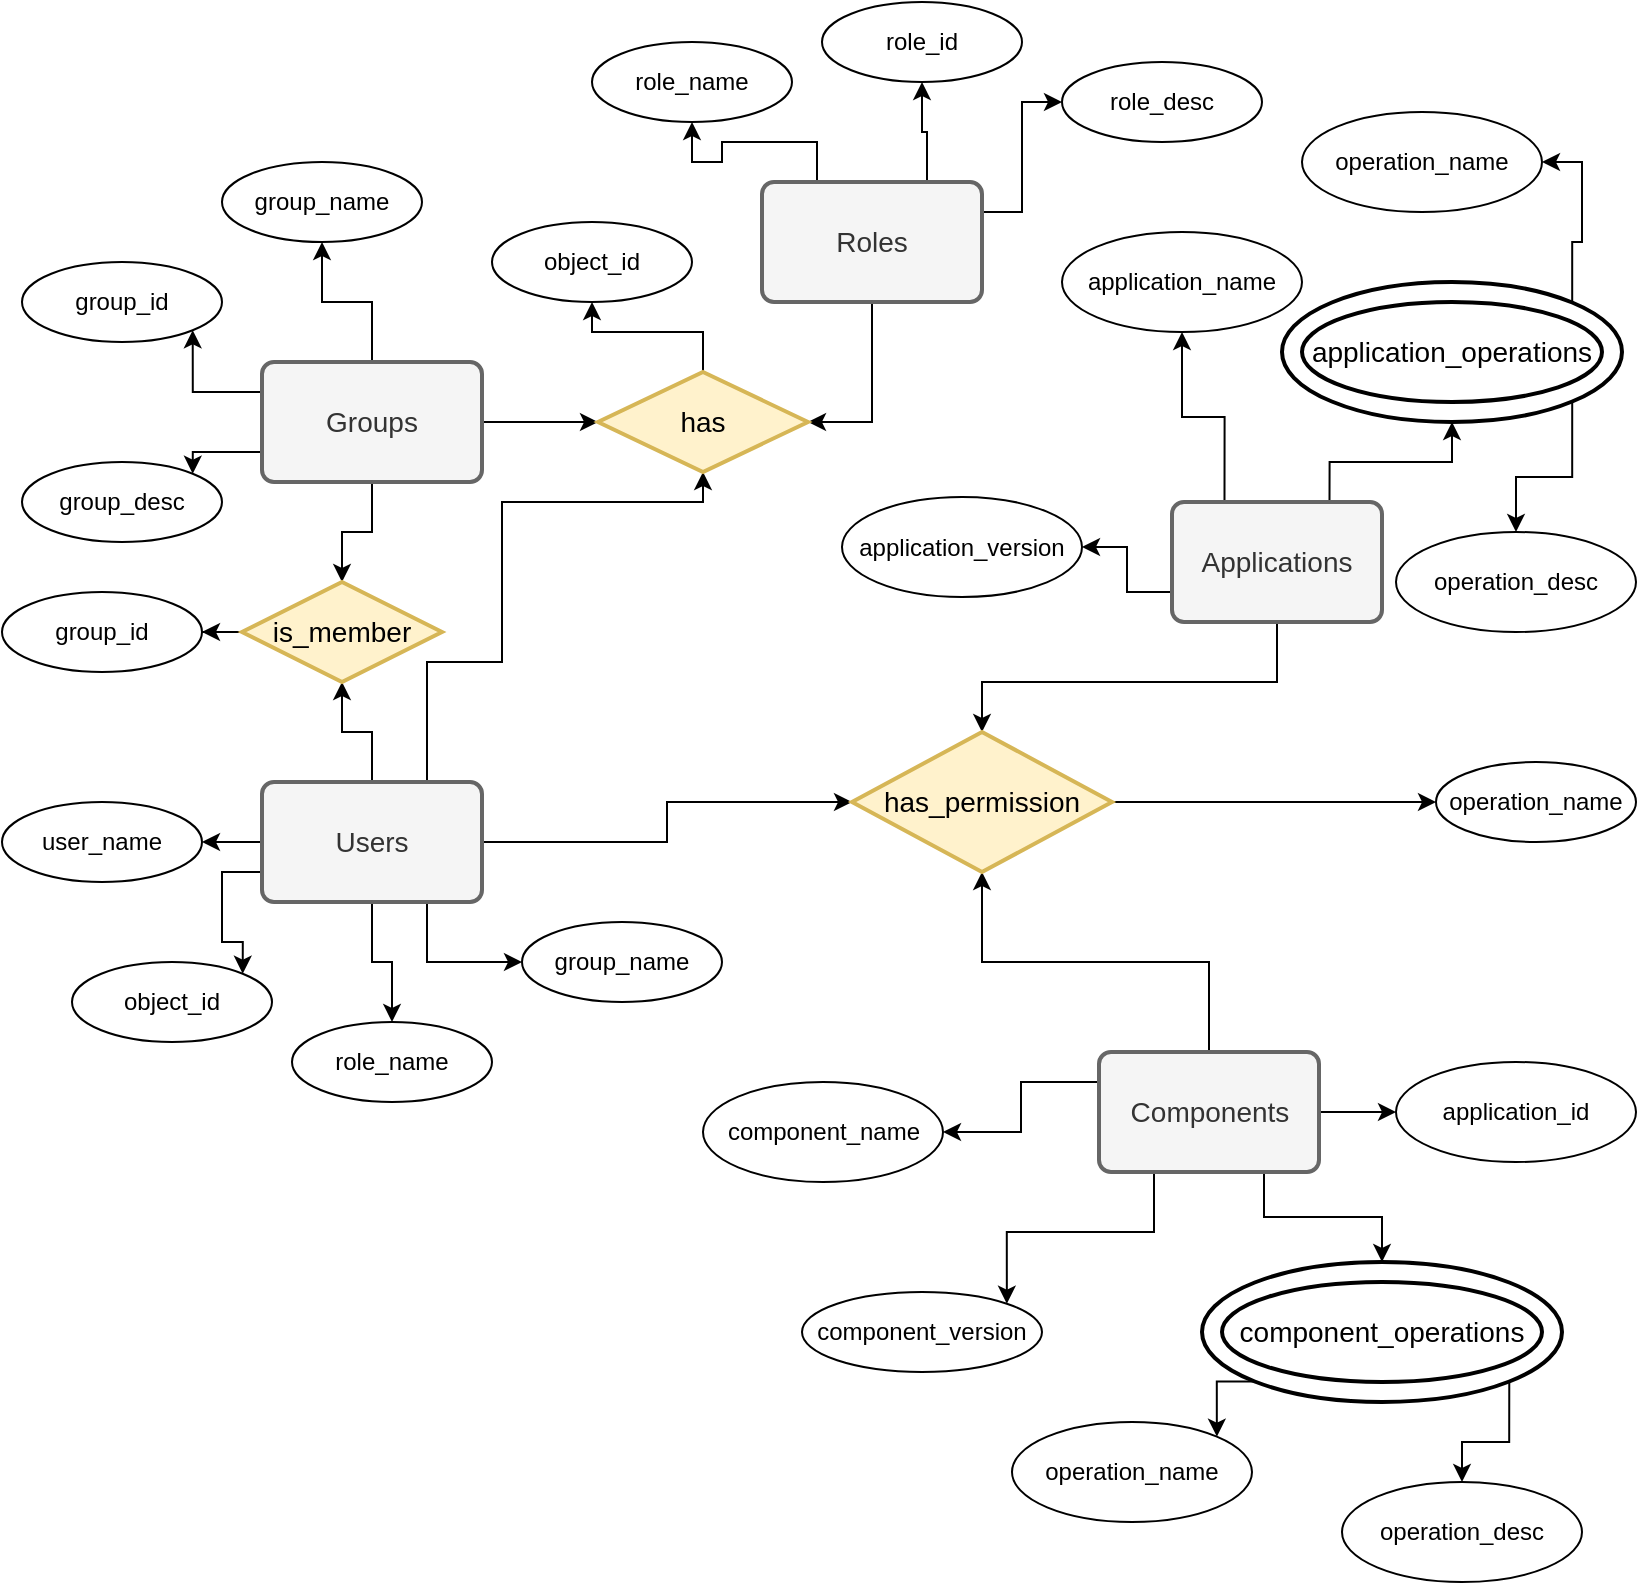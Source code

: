 <mxfile version="10.6.7" type="github"><diagram id="55WPMz2H20UcmwC9ZWeJ" name="Page-1"><mxGraphModel dx="1394" dy="796" grid="1" gridSize="10" guides="1" tooltips="1" connect="1" arrows="1" fold="1" page="1" pageScale="1" pageWidth="827" pageHeight="1169" math="0" shadow="0"><root><mxCell id="0"/><mxCell id="1" parent="0"/><mxCell id="7tPJaizjcjkGJEkL_nSI-25" style="edgeStyle=orthogonalEdgeStyle;rounded=0;orthogonalLoop=1;jettySize=auto;html=1;exitX=0.5;exitY=0;exitDx=0;exitDy=0;" edge="1" parent="1" source="7tPJaizjcjkGJEkL_nSI-2" target="7tPJaizjcjkGJEkL_nSI-11"><mxGeometry relative="1" as="geometry"/></mxCell><mxCell id="7tPJaizjcjkGJEkL_nSI-26" style="edgeStyle=orthogonalEdgeStyle;rounded=0;orthogonalLoop=1;jettySize=auto;html=1;exitX=0;exitY=0.25;exitDx=0;exitDy=0;entryX=1;entryY=1;entryDx=0;entryDy=0;" edge="1" parent="1" source="7tPJaizjcjkGJEkL_nSI-2" target="7tPJaizjcjkGJEkL_nSI-12"><mxGeometry relative="1" as="geometry"/></mxCell><mxCell id="7tPJaizjcjkGJEkL_nSI-27" style="edgeStyle=orthogonalEdgeStyle;rounded=0;orthogonalLoop=1;jettySize=auto;html=1;exitX=0;exitY=0.75;exitDx=0;exitDy=0;entryX=1;entryY=0;entryDx=0;entryDy=0;" edge="1" parent="1" source="7tPJaizjcjkGJEkL_nSI-2" target="7tPJaizjcjkGJEkL_nSI-13"><mxGeometry relative="1" as="geometry"/></mxCell><mxCell id="7tPJaizjcjkGJEkL_nSI-36" style="edgeStyle=orthogonalEdgeStyle;rounded=0;orthogonalLoop=1;jettySize=auto;html=1;entryX=0;entryY=0.5;entryDx=0;entryDy=0;" edge="1" parent="1" source="7tPJaizjcjkGJEkL_nSI-2" target="7tPJaizjcjkGJEkL_nSI-29"><mxGeometry relative="1" as="geometry"/></mxCell><mxCell id="7tPJaizjcjkGJEkL_nSI-39" style="edgeStyle=orthogonalEdgeStyle;rounded=0;orthogonalLoop=1;jettySize=auto;html=1;entryX=0.5;entryY=0;entryDx=0;entryDy=0;" edge="1" parent="1" source="7tPJaizjcjkGJEkL_nSI-2" target="7tPJaizjcjkGJEkL_nSI-28"><mxGeometry relative="1" as="geometry"/></mxCell><mxCell id="7tPJaizjcjkGJEkL_nSI-2" value="Groups" style="strokeWidth=2;rounded=1;arcSize=10;whiteSpace=wrap;html=1;align=center;fontSize=14;fillColor=#f5f5f5;strokeColor=#666666;fontColor=#333333;" vertex="1" parent="1"><mxGeometry x="140" y="210" width="110" height="60" as="geometry"/></mxCell><mxCell id="7tPJaizjcjkGJEkL_nSI-21" style="edgeStyle=orthogonalEdgeStyle;rounded=0;orthogonalLoop=1;jettySize=auto;html=1;exitX=0.25;exitY=0;exitDx=0;exitDy=0;entryX=0.5;entryY=1;entryDx=0;entryDy=0;" edge="1" parent="1" source="7tPJaizjcjkGJEkL_nSI-3" target="7tPJaizjcjkGJEkL_nSI-15"><mxGeometry relative="1" as="geometry"><mxPoint x="418" y="90" as="targetPoint"/></mxGeometry></mxCell><mxCell id="7tPJaizjcjkGJEkL_nSI-23" style="edgeStyle=orthogonalEdgeStyle;rounded=0;orthogonalLoop=1;jettySize=auto;html=1;exitX=0.75;exitY=0;exitDx=0;exitDy=0;entryX=0.5;entryY=1;entryDx=0;entryDy=0;" edge="1" parent="1" source="7tPJaizjcjkGJEkL_nSI-3" target="7tPJaizjcjkGJEkL_nSI-16"><mxGeometry relative="1" as="geometry"/></mxCell><mxCell id="7tPJaizjcjkGJEkL_nSI-24" style="edgeStyle=orthogonalEdgeStyle;rounded=0;orthogonalLoop=1;jettySize=auto;html=1;exitX=1;exitY=0.25;exitDx=0;exitDy=0;entryX=0;entryY=0.5;entryDx=0;entryDy=0;" edge="1" parent="1" source="7tPJaizjcjkGJEkL_nSI-3" target="7tPJaizjcjkGJEkL_nSI-17"><mxGeometry relative="1" as="geometry"/></mxCell><mxCell id="7tPJaizjcjkGJEkL_nSI-37" style="edgeStyle=orthogonalEdgeStyle;rounded=0;orthogonalLoop=1;jettySize=auto;html=1;entryX=1;entryY=0.5;entryDx=0;entryDy=0;" edge="1" parent="1" source="7tPJaizjcjkGJEkL_nSI-3" target="7tPJaizjcjkGJEkL_nSI-29"><mxGeometry relative="1" as="geometry"/></mxCell><mxCell id="7tPJaizjcjkGJEkL_nSI-3" value="Roles" style="strokeWidth=2;rounded=1;arcSize=10;whiteSpace=wrap;html=1;align=center;fontSize=14;fillColor=#f5f5f5;strokeColor=#666666;fontColor=#333333;" vertex="1" parent="1"><mxGeometry x="390" y="120" width="110" height="60" as="geometry"/></mxCell><mxCell id="7tPJaizjcjkGJEkL_nSI-38" style="edgeStyle=orthogonalEdgeStyle;rounded=0;orthogonalLoop=1;jettySize=auto;html=1;" edge="1" parent="1" source="7tPJaizjcjkGJEkL_nSI-4" target="7tPJaizjcjkGJEkL_nSI-28"><mxGeometry relative="1" as="geometry"/></mxCell><mxCell id="7tPJaizjcjkGJEkL_nSI-42" style="edgeStyle=orthogonalEdgeStyle;rounded=0;orthogonalLoop=1;jettySize=auto;html=1;entryX=1;entryY=0.5;entryDx=0;entryDy=0;" edge="1" parent="1" source="7tPJaizjcjkGJEkL_nSI-4" target="7tPJaizjcjkGJEkL_nSI-40"><mxGeometry relative="1" as="geometry"/></mxCell><mxCell id="7tPJaizjcjkGJEkL_nSI-44" style="edgeStyle=orthogonalEdgeStyle;rounded=0;orthogonalLoop=1;jettySize=auto;html=1;exitX=0;exitY=0.75;exitDx=0;exitDy=0;entryX=1;entryY=0;entryDx=0;entryDy=0;" edge="1" parent="1" source="7tPJaizjcjkGJEkL_nSI-4" target="7tPJaizjcjkGJEkL_nSI-43"><mxGeometry relative="1" as="geometry"/></mxCell><mxCell id="7tPJaizjcjkGJEkL_nSI-49" style="edgeStyle=orthogonalEdgeStyle;rounded=0;orthogonalLoop=1;jettySize=auto;html=1;" edge="1" parent="1" source="7tPJaizjcjkGJEkL_nSI-4" target="7tPJaizjcjkGJEkL_nSI-47"><mxGeometry relative="1" as="geometry"/></mxCell><mxCell id="7tPJaizjcjkGJEkL_nSI-50" style="edgeStyle=orthogonalEdgeStyle;rounded=0;orthogonalLoop=1;jettySize=auto;html=1;exitX=0.75;exitY=1;exitDx=0;exitDy=0;entryX=0;entryY=0.5;entryDx=0;entryDy=0;" edge="1" parent="1" source="7tPJaizjcjkGJEkL_nSI-4" target="7tPJaizjcjkGJEkL_nSI-48"><mxGeometry relative="1" as="geometry"/></mxCell><mxCell id="7tPJaizjcjkGJEkL_nSI-86" style="edgeStyle=orthogonalEdgeStyle;rounded=0;orthogonalLoop=1;jettySize=auto;html=1;exitX=0.75;exitY=0;exitDx=0;exitDy=0;entryX=0.5;entryY=1;entryDx=0;entryDy=0;" edge="1" parent="1" source="7tPJaizjcjkGJEkL_nSI-4" target="7tPJaizjcjkGJEkL_nSI-29"><mxGeometry relative="1" as="geometry"><Array as="points"><mxPoint x="223" y="360"/><mxPoint x="260" y="360"/><mxPoint x="260" y="280"/><mxPoint x="361" y="280"/></Array></mxGeometry></mxCell><mxCell id="7tPJaizjcjkGJEkL_nSI-91" style="edgeStyle=orthogonalEdgeStyle;rounded=0;orthogonalLoop=1;jettySize=auto;html=1;entryX=0;entryY=0.5;entryDx=0;entryDy=0;" edge="1" parent="1" source="7tPJaizjcjkGJEkL_nSI-4" target="7tPJaizjcjkGJEkL_nSI-54"><mxGeometry relative="1" as="geometry"/></mxCell><mxCell id="7tPJaizjcjkGJEkL_nSI-4" value="Users" style="strokeWidth=2;rounded=1;arcSize=10;whiteSpace=wrap;html=1;align=center;fontSize=14;fillColor=#f5f5f5;strokeColor=#666666;fontColor=#333333;" vertex="1" parent="1"><mxGeometry x="140" y="420" width="110" height="60" as="geometry"/></mxCell><mxCell id="7tPJaizjcjkGJEkL_nSI-66" style="edgeStyle=orthogonalEdgeStyle;rounded=0;orthogonalLoop=1;jettySize=auto;html=1;exitX=0;exitY=0.25;exitDx=0;exitDy=0;entryX=1;entryY=0.5;entryDx=0;entryDy=0;" edge="1" parent="1" source="7tPJaizjcjkGJEkL_nSI-6" target="7tPJaizjcjkGJEkL_nSI-58"><mxGeometry relative="1" as="geometry"/></mxCell><mxCell id="7tPJaizjcjkGJEkL_nSI-69" style="edgeStyle=orthogonalEdgeStyle;rounded=0;orthogonalLoop=1;jettySize=auto;html=1;exitX=1;exitY=0.5;exitDx=0;exitDy=0;entryX=0;entryY=0.5;entryDx=0;entryDy=0;" edge="1" parent="1" source="7tPJaizjcjkGJEkL_nSI-6" target="7tPJaizjcjkGJEkL_nSI-68"><mxGeometry relative="1" as="geometry"/></mxCell><mxCell id="7tPJaizjcjkGJEkL_nSI-70" style="edgeStyle=orthogonalEdgeStyle;rounded=0;orthogonalLoop=1;jettySize=auto;html=1;exitX=0.25;exitY=1;exitDx=0;exitDy=0;entryX=1;entryY=0;entryDx=0;entryDy=0;" edge="1" parent="1" source="7tPJaizjcjkGJEkL_nSI-6" target="7tPJaizjcjkGJEkL_nSI-59"><mxGeometry relative="1" as="geometry"/></mxCell><mxCell id="7tPJaizjcjkGJEkL_nSI-71" style="edgeStyle=orthogonalEdgeStyle;rounded=0;orthogonalLoop=1;jettySize=auto;html=1;exitX=0.75;exitY=1;exitDx=0;exitDy=0;entryX=0.5;entryY=0;entryDx=0;entryDy=0;" edge="1" parent="1" source="7tPJaizjcjkGJEkL_nSI-6" target="7tPJaizjcjkGJEkL_nSI-61"><mxGeometry relative="1" as="geometry"/></mxCell><mxCell id="7tPJaizjcjkGJEkL_nSI-72" style="edgeStyle=orthogonalEdgeStyle;rounded=0;orthogonalLoop=1;jettySize=auto;html=1;exitX=0.5;exitY=0;exitDx=0;exitDy=0;entryX=0.5;entryY=1;entryDx=0;entryDy=0;" edge="1" parent="1" source="7tPJaizjcjkGJEkL_nSI-6" target="7tPJaizjcjkGJEkL_nSI-54"><mxGeometry relative="1" as="geometry"/></mxCell><mxCell id="7tPJaizjcjkGJEkL_nSI-6" value="Components" style="strokeWidth=2;rounded=1;arcSize=10;whiteSpace=wrap;html=1;align=center;fontSize=14;fillColor=#f5f5f5;strokeColor=#666666;fontColor=#333333;" vertex="1" parent="1"><mxGeometry x="558.5" y="555" width="110" height="60" as="geometry"/></mxCell><mxCell id="7tPJaizjcjkGJEkL_nSI-74" style="edgeStyle=orthogonalEdgeStyle;rounded=0;orthogonalLoop=1;jettySize=auto;html=1;exitX=0.25;exitY=0;exitDx=0;exitDy=0;entryX=0.5;entryY=1;entryDx=0;entryDy=0;" edge="1" parent="1" source="7tPJaizjcjkGJEkL_nSI-7" target="7tPJaizjcjkGJEkL_nSI-73"><mxGeometry relative="1" as="geometry"/></mxCell><mxCell id="7tPJaizjcjkGJEkL_nSI-77" style="edgeStyle=orthogonalEdgeStyle;rounded=0;orthogonalLoop=1;jettySize=auto;html=1;exitX=0;exitY=0.75;exitDx=0;exitDy=0;entryX=1;entryY=0.5;entryDx=0;entryDy=0;" edge="1" parent="1" source="7tPJaizjcjkGJEkL_nSI-7" target="7tPJaizjcjkGJEkL_nSI-75"><mxGeometry relative="1" as="geometry"/></mxCell><mxCell id="7tPJaizjcjkGJEkL_nSI-79" style="edgeStyle=orthogonalEdgeStyle;rounded=0;orthogonalLoop=1;jettySize=auto;html=1;exitX=0.75;exitY=0;exitDx=0;exitDy=0;entryX=0.5;entryY=1;entryDx=0;entryDy=0;" edge="1" parent="1" source="7tPJaizjcjkGJEkL_nSI-7" target="7tPJaizjcjkGJEkL_nSI-78"><mxGeometry relative="1" as="geometry"/></mxCell><mxCell id="7tPJaizjcjkGJEkL_nSI-85" style="edgeStyle=orthogonalEdgeStyle;rounded=0;orthogonalLoop=1;jettySize=auto;html=1;entryX=0.5;entryY=0;entryDx=0;entryDy=0;exitX=0.5;exitY=1;exitDx=0;exitDy=0;" edge="1" parent="1" source="7tPJaizjcjkGJEkL_nSI-7" target="7tPJaizjcjkGJEkL_nSI-54"><mxGeometry relative="1" as="geometry"><Array as="points"><mxPoint x="648" y="370"/><mxPoint x="500" y="370"/></Array></mxGeometry></mxCell><mxCell id="7tPJaizjcjkGJEkL_nSI-7" value="Applications" style="strokeWidth=2;rounded=1;arcSize=10;whiteSpace=wrap;html=1;align=center;fontSize=14;fillColor=#f5f5f5;strokeColor=#666666;fontColor=#333333;" vertex="1" parent="1"><mxGeometry x="595" y="280" width="105" height="60" as="geometry"/></mxCell><mxCell id="7tPJaizjcjkGJEkL_nSI-11" value="group_name" style="ellipse;whiteSpace=wrap;html=1;" vertex="1" parent="1"><mxGeometry x="120" y="110" width="100" height="40" as="geometry"/></mxCell><mxCell id="7tPJaizjcjkGJEkL_nSI-12" value="group_id" style="ellipse;whiteSpace=wrap;html=1;" vertex="1" parent="1"><mxGeometry x="20" y="160" width="100" height="40" as="geometry"/></mxCell><mxCell id="7tPJaizjcjkGJEkL_nSI-13" value="group_desc" style="ellipse;whiteSpace=wrap;html=1;" vertex="1" parent="1"><mxGeometry x="20" y="260" width="100" height="40" as="geometry"/></mxCell><mxCell id="7tPJaizjcjkGJEkL_nSI-15" value="role_name" style="ellipse;whiteSpace=wrap;html=1;" vertex="1" parent="1"><mxGeometry x="305" y="50" width="100" height="40" as="geometry"/></mxCell><mxCell id="7tPJaizjcjkGJEkL_nSI-16" value="role_id" style="ellipse;whiteSpace=wrap;html=1;" vertex="1" parent="1"><mxGeometry x="420" y="30" width="100" height="40" as="geometry"/></mxCell><mxCell id="7tPJaizjcjkGJEkL_nSI-17" value="role_desc" style="ellipse;whiteSpace=wrap;html=1;" vertex="1" parent="1"><mxGeometry x="540" y="60" width="100" height="40" as="geometry"/></mxCell><mxCell id="7tPJaizjcjkGJEkL_nSI-52" style="edgeStyle=orthogonalEdgeStyle;rounded=0;orthogonalLoop=1;jettySize=auto;html=1;entryX=1;entryY=0.5;entryDx=0;entryDy=0;" edge="1" parent="1" source="7tPJaizjcjkGJEkL_nSI-28" target="7tPJaizjcjkGJEkL_nSI-51"><mxGeometry relative="1" as="geometry"/></mxCell><mxCell id="7tPJaizjcjkGJEkL_nSI-28" value="is_member" style="shape=rhombus;strokeWidth=2;fontSize=17;perimeter=rhombusPerimeter;whiteSpace=wrap;html=1;align=center;fontSize=14;fillColor=#fff2cc;strokeColor=#d6b656;" vertex="1" parent="1"><mxGeometry x="130" y="320" width="100" height="50" as="geometry"/></mxCell><mxCell id="7tPJaizjcjkGJEkL_nSI-46" style="edgeStyle=orthogonalEdgeStyle;rounded=0;orthogonalLoop=1;jettySize=auto;html=1;exitX=0.5;exitY=0;exitDx=0;exitDy=0;" edge="1" parent="1" source="7tPJaizjcjkGJEkL_nSI-29" target="7tPJaizjcjkGJEkL_nSI-45"><mxGeometry relative="1" as="geometry"/></mxCell><mxCell id="7tPJaizjcjkGJEkL_nSI-29" value="has" style="shape=rhombus;strokeWidth=2;fontSize=17;perimeter=rhombusPerimeter;whiteSpace=wrap;html=1;align=center;fontSize=14;fillColor=#fff2cc;strokeColor=#d6b656;" vertex="1" parent="1"><mxGeometry x="308" y="215" width="105" height="50" as="geometry"/></mxCell><mxCell id="7tPJaizjcjkGJEkL_nSI-40" value="user_name" style="ellipse;whiteSpace=wrap;html=1;" vertex="1" parent="1"><mxGeometry x="10" y="430" width="100" height="40" as="geometry"/></mxCell><mxCell id="7tPJaizjcjkGJEkL_nSI-43" value="object_id" style="ellipse;whiteSpace=wrap;html=1;" vertex="1" parent="1"><mxGeometry x="45" y="510" width="100" height="40" as="geometry"/></mxCell><mxCell id="7tPJaizjcjkGJEkL_nSI-45" value="object_id" style="ellipse;whiteSpace=wrap;html=1;" vertex="1" parent="1"><mxGeometry x="255" y="140" width="100" height="40" as="geometry"/></mxCell><mxCell id="7tPJaizjcjkGJEkL_nSI-47" value="role_name" style="ellipse;whiteSpace=wrap;html=1;" vertex="1" parent="1"><mxGeometry x="155" y="540" width="100" height="40" as="geometry"/></mxCell><mxCell id="7tPJaizjcjkGJEkL_nSI-48" value="group_name" style="ellipse;whiteSpace=wrap;html=1;" vertex="1" parent="1"><mxGeometry x="270" y="490" width="100" height="40" as="geometry"/></mxCell><mxCell id="7tPJaizjcjkGJEkL_nSI-51" value="group_id" style="ellipse;whiteSpace=wrap;html=1;" vertex="1" parent="1"><mxGeometry x="10" y="325" width="100" height="40" as="geometry"/></mxCell><mxCell id="7tPJaizjcjkGJEkL_nSI-53" value="operation_name" style="ellipse;whiteSpace=wrap;html=1;" vertex="1" parent="1"><mxGeometry x="727" y="410" width="100" height="40" as="geometry"/></mxCell><mxCell id="7tPJaizjcjkGJEkL_nSI-90" style="edgeStyle=orthogonalEdgeStyle;rounded=0;orthogonalLoop=1;jettySize=auto;html=1;entryX=0;entryY=0.5;entryDx=0;entryDy=0;" edge="1" parent="1" source="7tPJaizjcjkGJEkL_nSI-54" target="7tPJaizjcjkGJEkL_nSI-53"><mxGeometry relative="1" as="geometry"/></mxCell><mxCell id="7tPJaizjcjkGJEkL_nSI-54" value="has_permission" style="shape=rhombus;strokeWidth=2;fontSize=17;perimeter=rhombusPerimeter;whiteSpace=wrap;html=1;align=center;fontSize=14;fillColor=#fff2cc;strokeColor=#d6b656;" vertex="1" parent="1"><mxGeometry x="435" y="395" width="130" height="70" as="geometry"/></mxCell><mxCell id="7tPJaizjcjkGJEkL_nSI-58" value="component_name" style="ellipse;whiteSpace=wrap;html=1;" vertex="1" parent="1"><mxGeometry x="360.5" y="570" width="120" height="50" as="geometry"/></mxCell><mxCell id="7tPJaizjcjkGJEkL_nSI-59" value="component_version" style="ellipse;whiteSpace=wrap;html=1;" vertex="1" parent="1"><mxGeometry x="410" y="675" width="120" height="40" as="geometry"/></mxCell><mxCell id="7tPJaizjcjkGJEkL_nSI-64" style="edgeStyle=orthogonalEdgeStyle;rounded=0;orthogonalLoop=1;jettySize=auto;html=1;exitX=0;exitY=1;exitDx=0;exitDy=0;entryX=1;entryY=0;entryDx=0;entryDy=0;" edge="1" parent="1" source="7tPJaizjcjkGJEkL_nSI-61" target="7tPJaizjcjkGJEkL_nSI-62"><mxGeometry relative="1" as="geometry"/></mxCell><mxCell id="7tPJaizjcjkGJEkL_nSI-65" style="edgeStyle=orthogonalEdgeStyle;rounded=0;orthogonalLoop=1;jettySize=auto;html=1;exitX=1;exitY=1;exitDx=0;exitDy=0;entryX=0.5;entryY=0;entryDx=0;entryDy=0;" edge="1" parent="1" source="7tPJaizjcjkGJEkL_nSI-61" target="7tPJaizjcjkGJEkL_nSI-63"><mxGeometry relative="1" as="geometry"/></mxCell><mxCell id="7tPJaizjcjkGJEkL_nSI-61" value="component_operations" style="ellipse;shape=doubleEllipse;margin=10;strokeWidth=2;fontSize=14;whiteSpace=wrap;html=1;align=center;" vertex="1" parent="1"><mxGeometry x="610" y="660" width="180" height="70" as="geometry"/></mxCell><mxCell id="7tPJaizjcjkGJEkL_nSI-62" value="operation_name" style="ellipse;whiteSpace=wrap;html=1;" vertex="1" parent="1"><mxGeometry x="515" y="740" width="120" height="50" as="geometry"/></mxCell><mxCell id="7tPJaizjcjkGJEkL_nSI-63" value="operation_desc" style="ellipse;whiteSpace=wrap;html=1;" vertex="1" parent="1"><mxGeometry x="680" y="770" width="120" height="50" as="geometry"/></mxCell><mxCell id="7tPJaizjcjkGJEkL_nSI-68" value="application_id" style="ellipse;whiteSpace=wrap;html=1;" vertex="1" parent="1"><mxGeometry x="707" y="560" width="120" height="50" as="geometry"/></mxCell><mxCell id="7tPJaizjcjkGJEkL_nSI-73" value="application_name" style="ellipse;whiteSpace=wrap;html=1;" vertex="1" parent="1"><mxGeometry x="540" y="145" width="120" height="50" as="geometry"/></mxCell><mxCell id="7tPJaizjcjkGJEkL_nSI-75" value="application_version" style="ellipse;whiteSpace=wrap;html=1;" vertex="1" parent="1"><mxGeometry x="430" y="277.5" width="120" height="50" as="geometry"/></mxCell><mxCell id="7tPJaizjcjkGJEkL_nSI-83" style="edgeStyle=orthogonalEdgeStyle;rounded=0;orthogonalLoop=1;jettySize=auto;html=1;exitX=1;exitY=1;exitDx=0;exitDy=0;entryX=0.5;entryY=0;entryDx=0;entryDy=0;" edge="1" parent="1" source="7tPJaizjcjkGJEkL_nSI-78" target="7tPJaizjcjkGJEkL_nSI-81"><mxGeometry relative="1" as="geometry"/></mxCell><mxCell id="7tPJaizjcjkGJEkL_nSI-84" style="edgeStyle=orthogonalEdgeStyle;rounded=0;orthogonalLoop=1;jettySize=auto;html=1;exitX=1;exitY=0;exitDx=0;exitDy=0;entryX=1;entryY=0.5;entryDx=0;entryDy=0;" edge="1" parent="1" source="7tPJaizjcjkGJEkL_nSI-78" target="7tPJaizjcjkGJEkL_nSI-80"><mxGeometry relative="1" as="geometry"/></mxCell><mxCell id="7tPJaizjcjkGJEkL_nSI-78" value="application_operations" style="ellipse;shape=doubleEllipse;margin=10;strokeWidth=2;fontSize=14;whiteSpace=wrap;html=1;align=center;" vertex="1" parent="1"><mxGeometry x="650" y="170" width="170" height="70" as="geometry"/></mxCell><mxCell id="7tPJaizjcjkGJEkL_nSI-80" value="operation_name" style="ellipse;whiteSpace=wrap;html=1;" vertex="1" parent="1"><mxGeometry x="660" y="85" width="120" height="50" as="geometry"/></mxCell><mxCell id="7tPJaizjcjkGJEkL_nSI-81" value="operation_desc" style="ellipse;whiteSpace=wrap;html=1;" vertex="1" parent="1"><mxGeometry x="707" y="295" width="120" height="50" as="geometry"/></mxCell></root></mxGraphModel></diagram></mxfile>